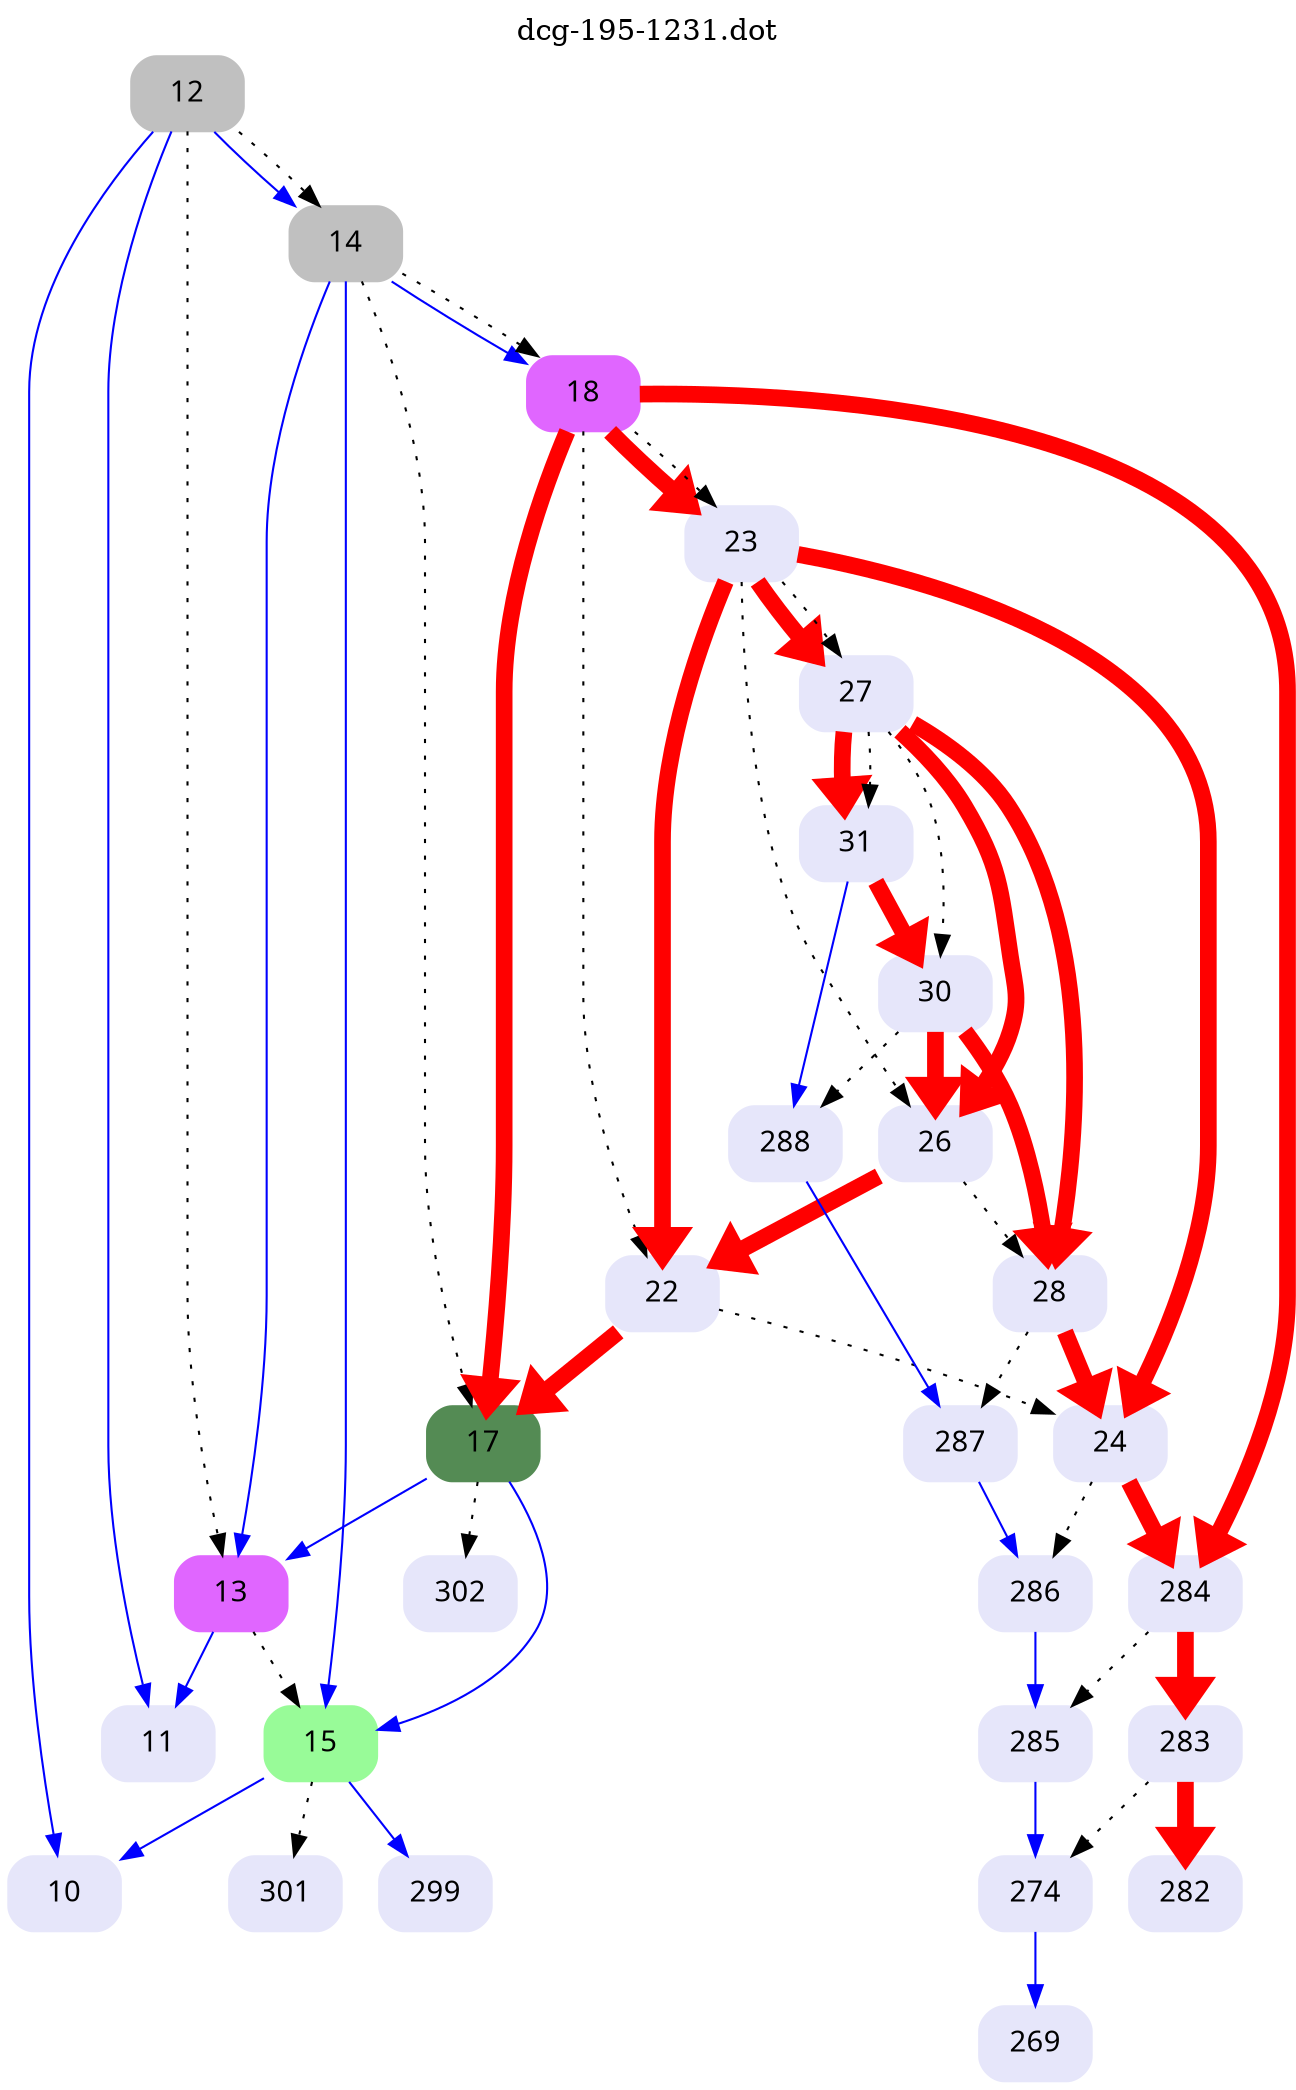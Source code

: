 digraph dcg_195 {
  labelloc="t";
  label="dcg-195-1231.dot";
  node [fontname="sans-serif"];
  node [shape=box style="rounded,filled"];
  n12 [label="12" color=grey];
  n12 -> n11 [color=blue penwidth=1];
  n12 -> n10 [color=blue penwidth=1];
  n12 -> n14 [color=blue penwidth=1];
  n12 -> n13 [style=dotted,label=""];
  n12 -> n14 [style=dotted,label=""];
  n14 [label="14" color=grey];
  n14 -> n13 [color=blue penwidth=1];
  n14 -> n15 [color=blue penwidth=1];
  n14 -> n18 [color=blue penwidth=1];
  n14 -> n17 [style=dotted,label=""];
  n14 -> n18 [style=dotted,label=""];
  n18 [label="18" color=mediumorchid1];
  n18 -> n17 [color=red penwidth=8];
  n18 -> n284 [color=red penwidth=8];
  n18 -> n23 [color=red penwidth=8];
  n18 -> n22 [style=dotted,label=""];
  n18 -> n23 [style=dotted,label=""];
  n23 [label="23" color=lavender];
  n23 -> n22 [color=red penwidth=8];
  n23 -> n24 [color=red penwidth=8];
  n23 -> n27 [color=red penwidth=8];
  n23 -> n26 [style=dotted,label=""];
  n23 -> n27 [style=dotted,label=""];
  n27 [label="27" color=lavender];
  n27 -> n26 [color=red penwidth=8];
  n27 -> n28 [color=red penwidth=8];
  n27 -> n31 [color=red penwidth=8];
  n27 -> n30 [style=dotted,label=""];
  n27 -> n31 [style=dotted,label=""];
  n31 [label="31" color=lavender];
  n31 -> n30 [color=red penwidth=8];
  n31 -> n288 [color=blue penwidth=1];
  n288 [label="288" color=lavender];
  n288 -> n287 [color=blue penwidth=1];
  n287 [label="287" color=lavender];
  n287 -> n286 [color=blue penwidth=1];
  n286 [label="286" color=lavender];
  n286 -> n285 [color=blue penwidth=1];
  n285 [label="285" color=lavender];
  n285 -> n274 [color=blue penwidth=1];
  n274 [label="274" color=lavender];
  n274 -> n269 [color=blue penwidth=1];
  n269 [label="269" color=lavender];
  n30 [label="30" color=lavender];
  n30 -> n26 [color=red penwidth=8];
  n30 -> n28 [color=red penwidth=8];
  n30 -> n288 [style=dotted,label=""];
  n28 [label="28" color=lavender];
  n28 -> n24 [color=red penwidth=8];
  n28 -> n287 [style=dotted,label=""];
  n24 [label="24" color=lavender];
  n24 -> n284 [color=red penwidth=8];
  n24 -> n286 [style=dotted,label=""];
  n284 [label="284" color=lavender];
  n284 -> n283 [color=red penwidth=8];
  n284 -> n285 [style=dotted,label=""];
  n283 [label="283" color=lavender];
  n283 -> n282 [color=red penwidth=8];
  n283 -> n274 [style=dotted,label=""];
  n282 [label="282" color=lavender];
  n26 [label="26" color=lavender];
  n26 -> n22 [color=red penwidth=8];
  n26 -> n28 [style=dotted,label=""];
  n22 [label="22" color=lavender];
  n22 -> n17 [color=red penwidth=8];
  n22 -> n24 [style=dotted,label=""];
  n17 [label="17" color=palegreen4];
  n17 -> n13 [color=blue penwidth=1];
  n17 -> n15 [color=blue penwidth=1];
  n17 -> n302 [style=dotted,label=""];
  n15 [label="15" color=palegreen];
  n15 -> n10 [color=blue penwidth=1];
  n15 -> n299 [color=blue penwidth=1];
  n15 -> n301 [style=dotted,label=""];
  n299 [label="299" color=lavender];
  n10 [label="10" color=lavender];
  n301 [label="301" color=lavender];
  n13 [label="13" color=mediumorchid1];
  n13 -> n11 [color=blue penwidth=1];
  n13 -> n15 [style=dotted,label=""];
  n11 [label="11" color=lavender];
  n302 [label="302" color=lavender];
}
